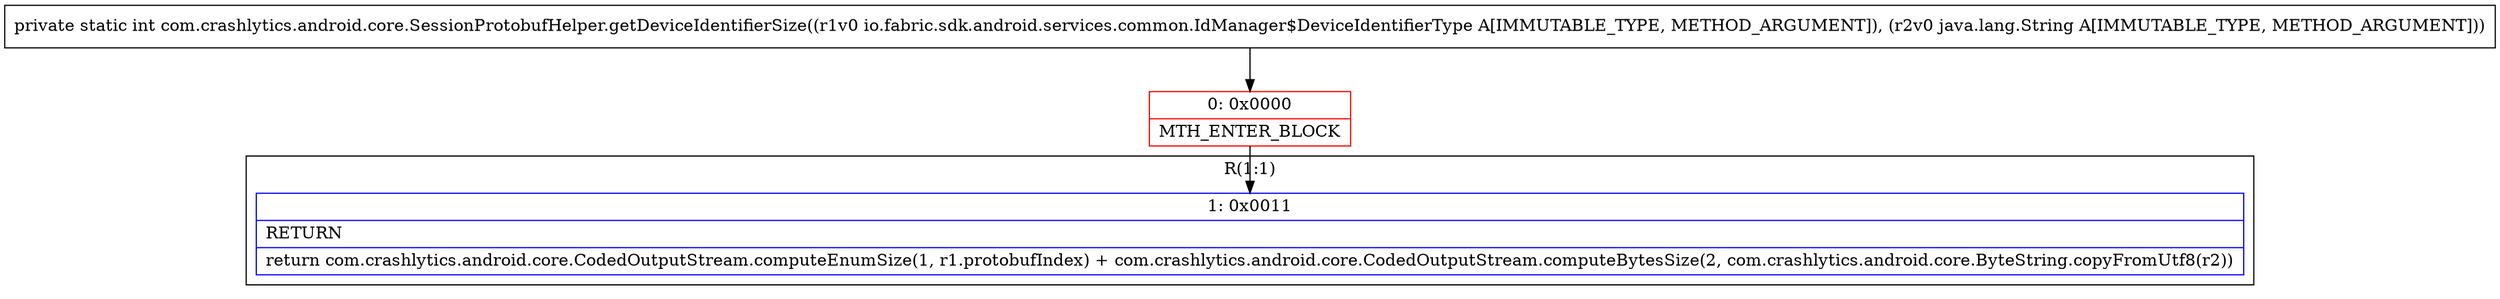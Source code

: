 digraph "CFG forcom.crashlytics.android.core.SessionProtobufHelper.getDeviceIdentifierSize(Lio\/fabric\/sdk\/android\/services\/common\/IdManager$DeviceIdentifierType;Ljava\/lang\/String;)I" {
subgraph cluster_Region_834762917 {
label = "R(1:1)";
node [shape=record,color=blue];
Node_1 [shape=record,label="{1\:\ 0x0011|RETURN\l|return com.crashlytics.android.core.CodedOutputStream.computeEnumSize(1, r1.protobufIndex) + com.crashlytics.android.core.CodedOutputStream.computeBytesSize(2, com.crashlytics.android.core.ByteString.copyFromUtf8(r2))\l}"];
}
Node_0 [shape=record,color=red,label="{0\:\ 0x0000|MTH_ENTER_BLOCK\l}"];
MethodNode[shape=record,label="{private static int com.crashlytics.android.core.SessionProtobufHelper.getDeviceIdentifierSize((r1v0 io.fabric.sdk.android.services.common.IdManager$DeviceIdentifierType A[IMMUTABLE_TYPE, METHOD_ARGUMENT]), (r2v0 java.lang.String A[IMMUTABLE_TYPE, METHOD_ARGUMENT])) }"];
MethodNode -> Node_0;
Node_0 -> Node_1;
}

